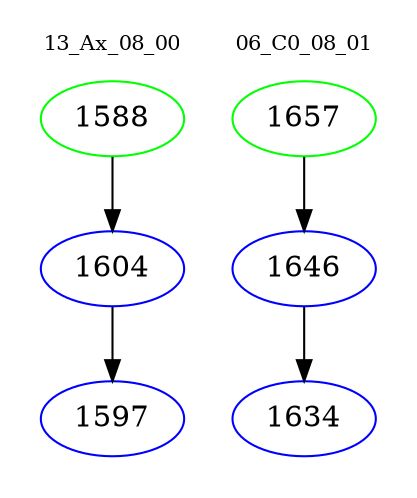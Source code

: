 digraph{
subgraph cluster_0 {
color = white
label = "13_Ax_08_00";
fontsize=10;
T0_1588 [label="1588", color="green"]
T0_1588 -> T0_1604 [color="black"]
T0_1604 [label="1604", color="blue"]
T0_1604 -> T0_1597 [color="black"]
T0_1597 [label="1597", color="blue"]
}
subgraph cluster_1 {
color = white
label = "06_C0_08_01";
fontsize=10;
T1_1657 [label="1657", color="green"]
T1_1657 -> T1_1646 [color="black"]
T1_1646 [label="1646", color="blue"]
T1_1646 -> T1_1634 [color="black"]
T1_1634 [label="1634", color="blue"]
}
}
